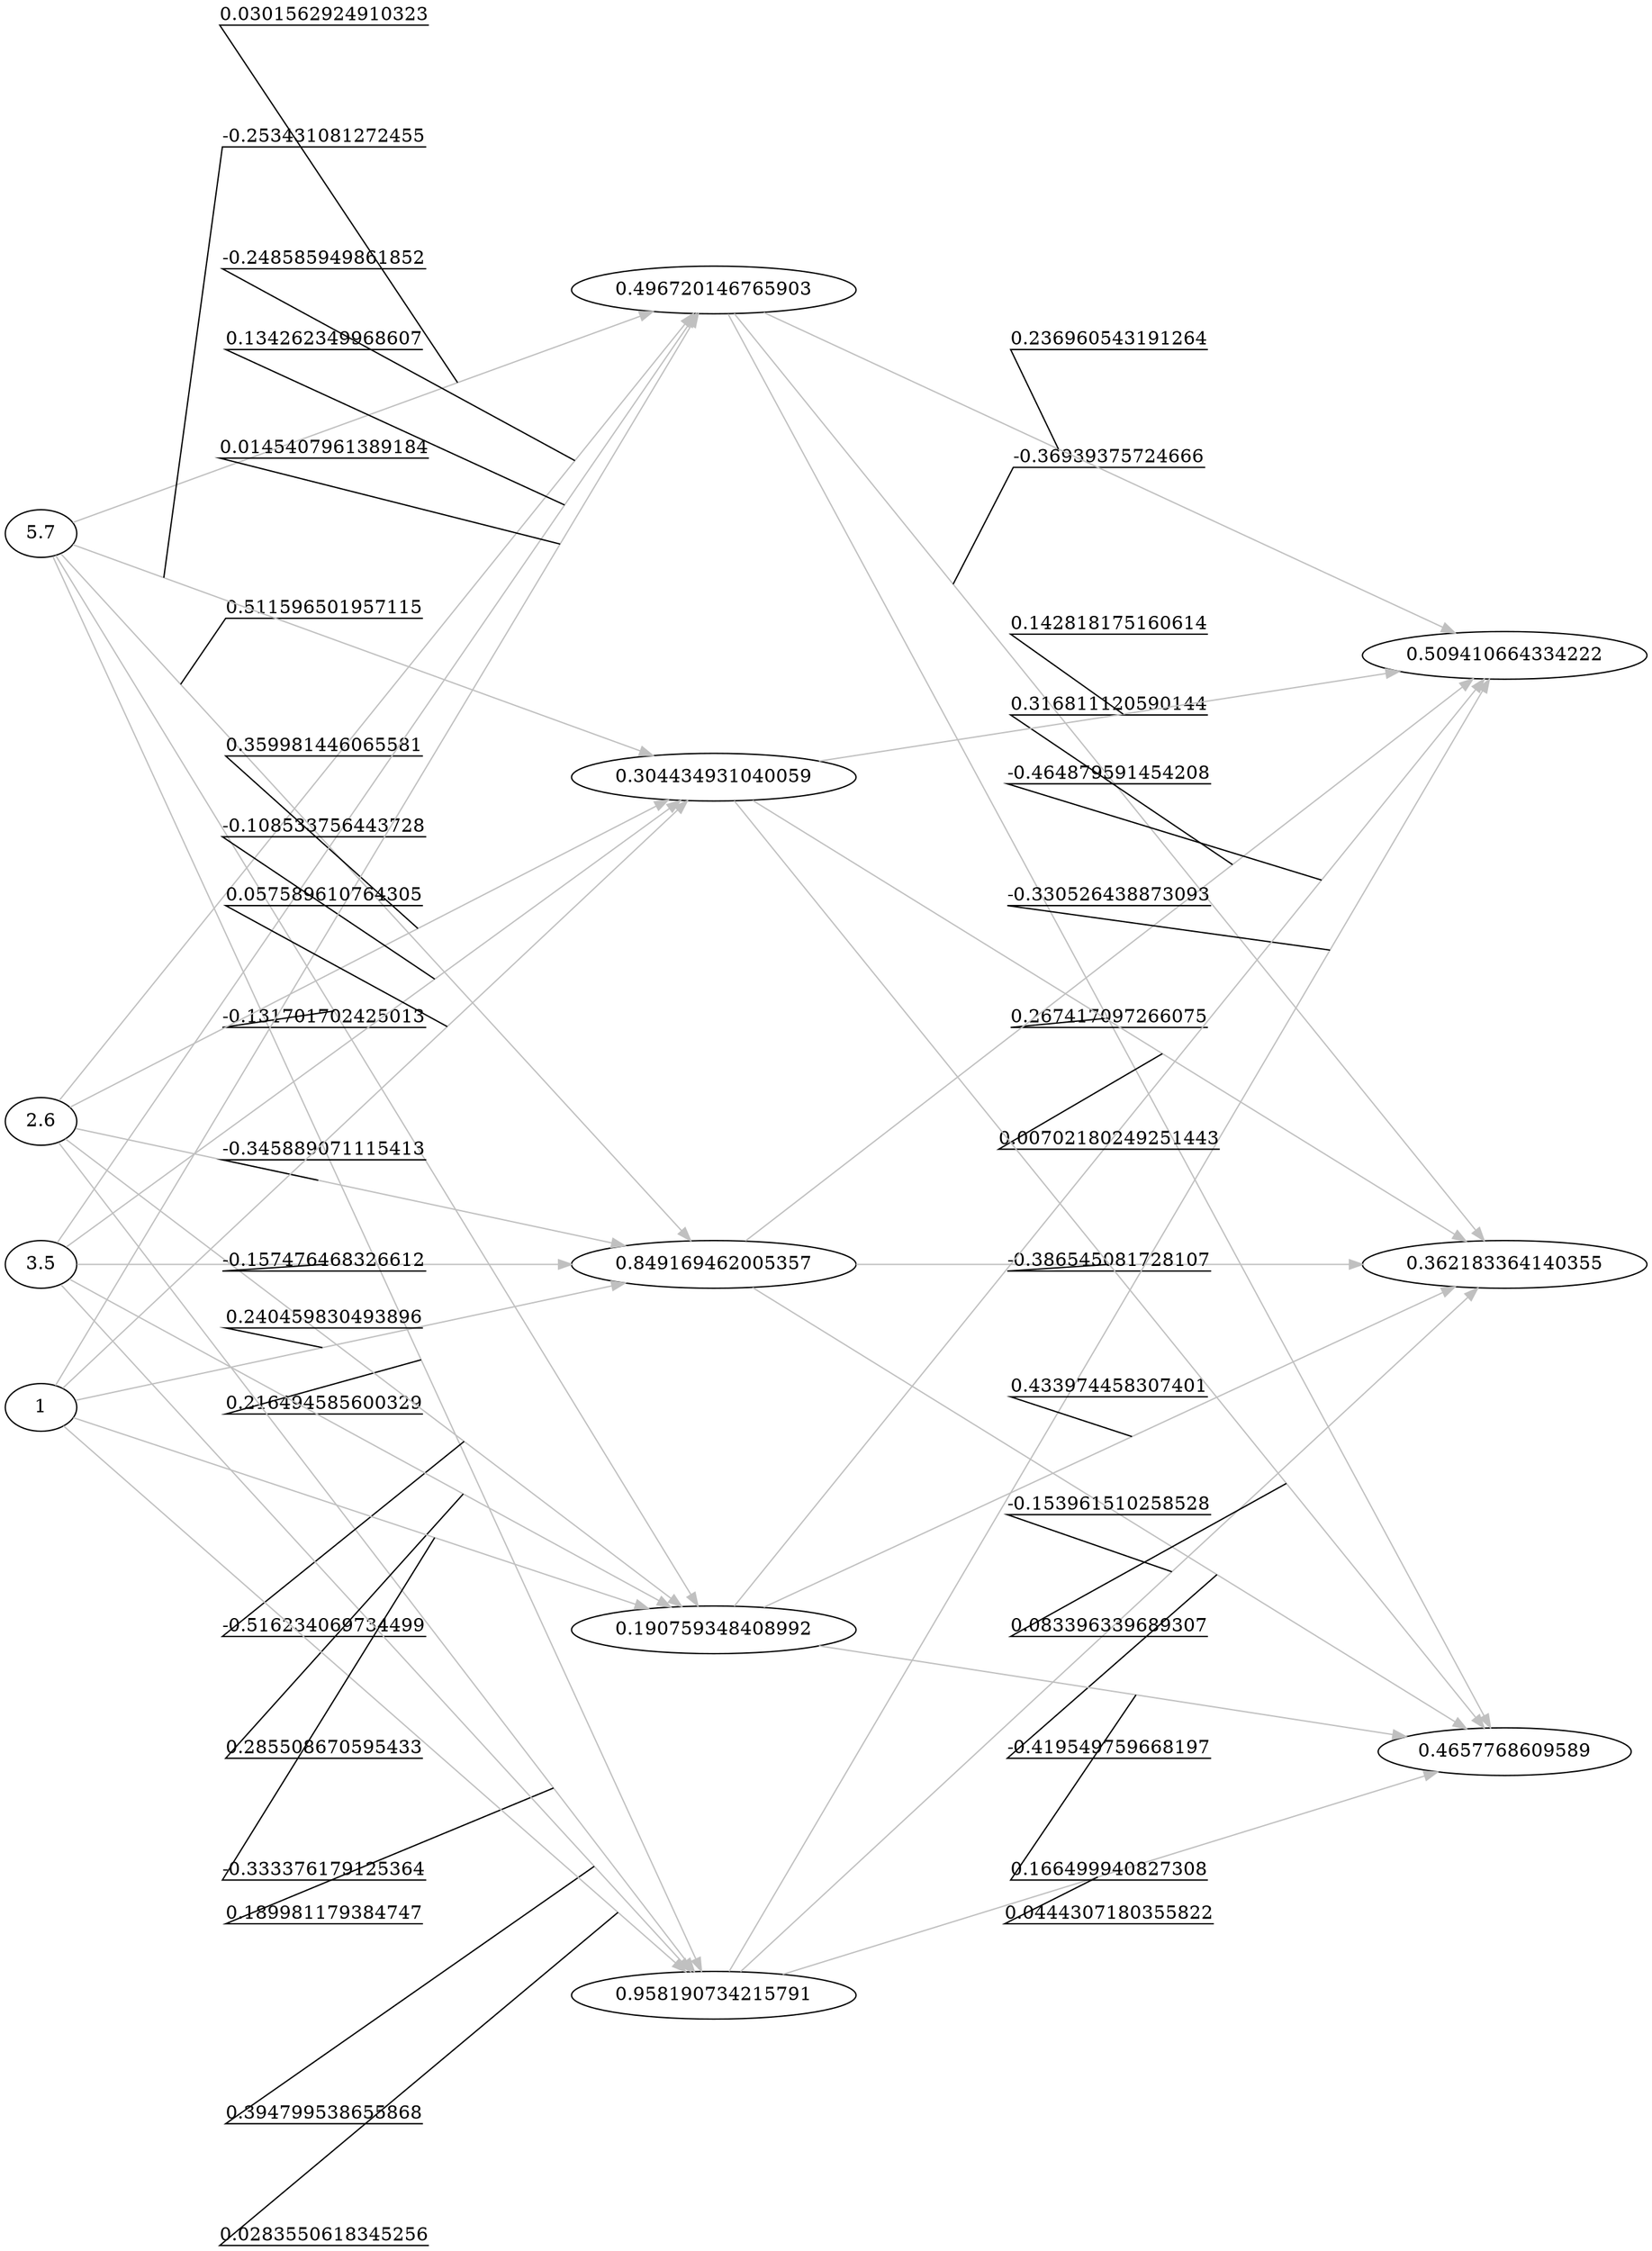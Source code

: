 digraph { 
rankdir=LR;
nodesep=1;
ranksep=3;
splines=line;
{ rank=same; "5.7" "2.6" "3.5" "1" ; }
{ rank=same; "0.496720146765903" "0.849169462005357" "0.958190734215791" "0.190759348408992" "0.304434931040059" "0.496720146765903" "0.849169462005357" "0.958190734215791" "0.190759348408992" "0.304434931040059" "0.496720146765903" "0.849169462005357" "0.958190734215791" "0.190759348408992" "0.304434931040059" "0.496720146765903" "0.849169462005357" "0.958190734215791" "0.190759348408992" "0.304434931040059" ; }
"5.7" -> "0.496720146765903" [label="0.0301562924910323" color="grey" decorate=true];
"5.7" -> "0.849169462005357" [label="0.511596501957115" color="grey" decorate=true];
"5.7" -> "0.958190734215791" [label="0.216494585600329" color="grey" decorate=true];
"5.7" -> "0.190759348408992" [label="-0.131701702425013" color="grey" decorate=true];
"5.7" -> "0.304434931040059" [label="-0.253431081272455" color="grey" decorate=true];
"2.6" -> "0.496720146765903" [label="-0.248585949861852" color="grey" decorate=true];
"2.6" -> "0.849169462005357" [label="-0.345889071115413" color="grey" decorate=true];
"2.6" -> "0.958190734215791" [label="0.189981179384747" color="grey" decorate=true];
"2.6" -> "0.190759348408992" [label="-0.516234069734499" color="grey" decorate=true];
"2.6" -> "0.304434931040059" [label="0.359981446065581" color="grey" decorate=true];
"3.5" -> "0.496720146765903" [label="0.134262349968607" color="grey" decorate=true];
"3.5" -> "0.849169462005357" [label="-0.157476468326612" color="grey" decorate=true];
"3.5" -> "0.958190734215791" [label="0.394799538655868" color="grey" decorate=true];
"3.5" -> "0.190759348408992" [label="0.285508670595433" color="grey" decorate=true];
"3.5" -> "0.304434931040059" [label="-0.108533756443728" color="grey" decorate=true];
"1" -> "0.496720146765903" [label="0.0145407961389184" color="grey" decorate=true];
"1" -> "0.849169462005357" [label="0.240459830493896" color="grey" decorate=true];
"1" -> "0.958190734215791" [label="0.0283550618345256" color="grey" decorate=true];
"1" -> "0.190759348408992" [label="-0.333376179125364" color="grey" decorate=true];
"1" -> "0.304434931040059" [label="0.057589610764305" color="grey" decorate=true];
{ rank=same; "0.362183364140355" "0.4657768609589" "0.509410664334222" "0.362183364140355" "0.4657768609589" "0.509410664334222" "0.362183364140355" "0.4657768609589" "0.509410664334222" "0.362183364140355" "0.4657768609589" "0.509410664334222" "0.362183364140355" "0.4657768609589" "0.509410664334222" ; }
"0.496720146765903" -> "0.362183364140355" [label="-0.36939375724666" color="grey" decorate=true];
"0.496720146765903" -> "0.4657768609589" [label="0.267417097266075" color="grey" decorate=true];
"0.496720146765903" -> "0.509410664334222" [label="0.236960543191264" color="grey" decorate=true];
"0.849169462005357" -> "0.362183364140355" [label="-0.386545081728107" color="grey" decorate=true];
"0.849169462005357" -> "0.4657768609589" [label="-0.419549759668197" color="grey" decorate=true];
"0.849169462005357" -> "0.509410664334222" [label="0.316811120590144" color="grey" decorate=true];
"0.958190734215791" -> "0.362183364140355" [label="-0.153961510258528" color="grey" decorate=true];
"0.958190734215791" -> "0.4657768609589" [label="0.0444307180355822" color="grey" decorate=true];
"0.958190734215791" -> "0.509410664334222" [label="-0.330526438873093" color="grey" decorate=true];
"0.190759348408992" -> "0.362183364140355" [label="0.433974458307401" color="grey" decorate=true];
"0.190759348408992" -> "0.4657768609589" [label="0.166499940827308" color="grey" decorate=true];
"0.190759348408992" -> "0.509410664334222" [label="-0.464879591454208" color="grey" decorate=true];
"0.304434931040059" -> "0.362183364140355" [label="0.00702180249251443" color="grey" decorate=true];
"0.304434931040059" -> "0.4657768609589" [label="0.083396339689307" color="grey" decorate=true];
"0.304434931040059" -> "0.509410664334222" [label="0.142818175160614" color="grey" decorate=true];
}
